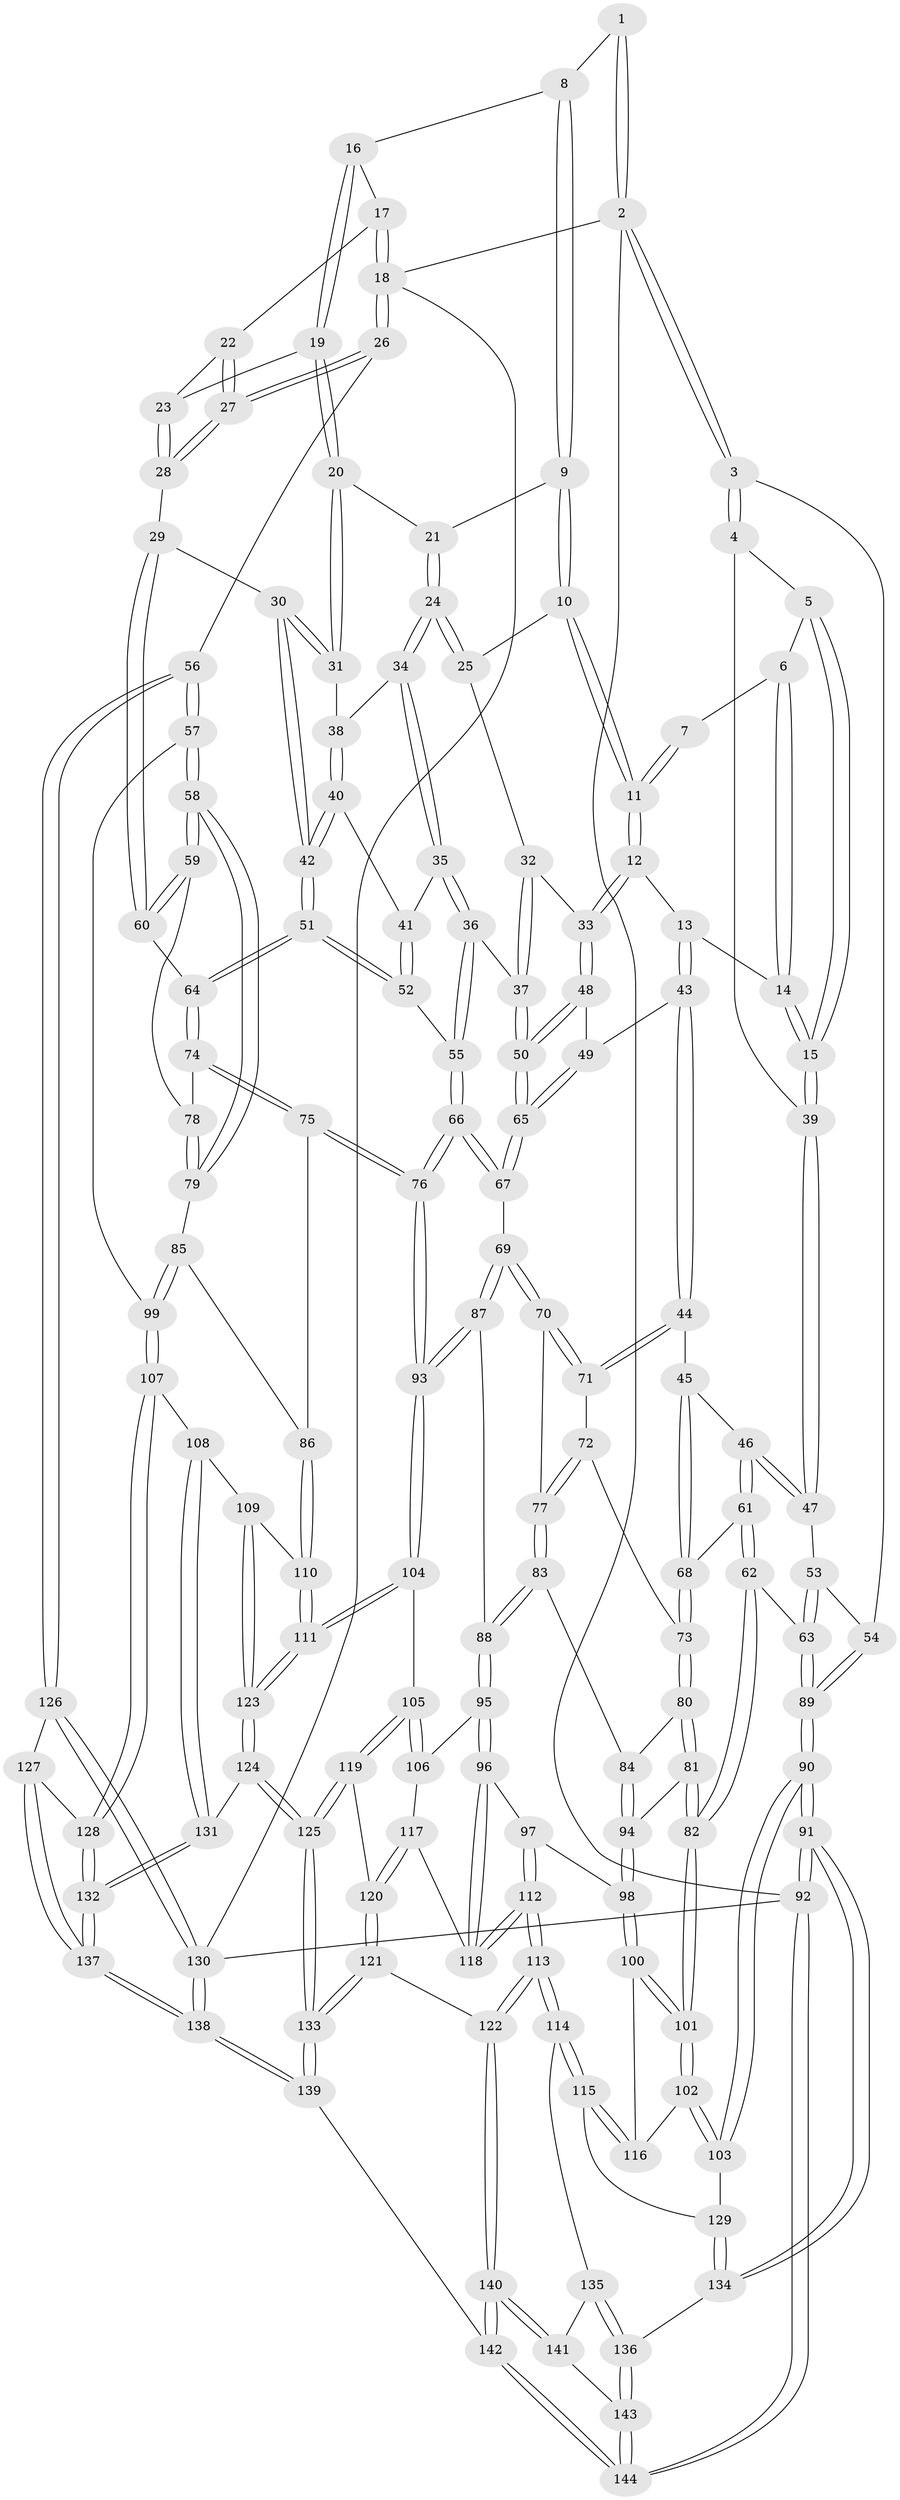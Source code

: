 // Generated by graph-tools (version 1.1) at 2025/38/03/09/25 02:38:32]
// undirected, 144 vertices, 357 edges
graph export_dot {
graph [start="1"]
  node [color=gray90,style=filled];
  1 [pos="+0.34468549632342493+0"];
  2 [pos="+0+0"];
  3 [pos="+0+0"];
  4 [pos="+0+0"];
  5 [pos="+0.15199641005460893+0.06813638069147007"];
  6 [pos="+0.2571219359690525+0.006648561015074545"];
  7 [pos="+0.31166187952824514+0"];
  8 [pos="+0.5633390535075702+0"];
  9 [pos="+0.5709599667486661+0"];
  10 [pos="+0.49183949481564165+0.10893644468617719"];
  11 [pos="+0.3685528786866965+0.18157436392153914"];
  12 [pos="+0.3550531376945091+0.20506186949212157"];
  13 [pos="+0.2765833371849232+0.22016584497016076"];
  14 [pos="+0.23997653167966948+0.21142449979849365"];
  15 [pos="+0.17766460311479174+0.2236986557662644"];
  16 [pos="+0.8232593949721184+0"];
  17 [pos="+1+0"];
  18 [pos="+1+0"];
  19 [pos="+0.8121680394738829+0.14726800427914277"];
  20 [pos="+0.765207888848699+0.16950942197083507"];
  21 [pos="+0.6403413290950175+0.07029328146845315"];
  22 [pos="+0.9034273964712672+0.1437903566716244"];
  23 [pos="+0.870162660751679+0.15394967240731985"];
  24 [pos="+0.5994733692062345+0.2252666252064278"];
  25 [pos="+0.5257809964279097+0.20304938711093484"];
  26 [pos="+1+0.2879743990034038"];
  27 [pos="+1+0.26626994351682587"];
  28 [pos="+0.8961270607750447+0.305293645146491"];
  29 [pos="+0.8887962354741742+0.3110293241872085"];
  30 [pos="+0.8112931194601729+0.3222243954277483"];
  31 [pos="+0.7539751127522699+0.20876261546000968"];
  32 [pos="+0.5099102773909099+0.2236975093712859"];
  33 [pos="+0.4064877367480992+0.26168093000462633"];
  34 [pos="+0.6100480376118248+0.24305087972138478"];
  35 [pos="+0.5701837918862417+0.3189743188290671"];
  36 [pos="+0.5365107603704382+0.3515148508489181"];
  37 [pos="+0.5341600829394016+0.352157041629514"];
  38 [pos="+0.680839512530357+0.2537576973414371"];
  39 [pos="+0.14593599651212183+0.24187742711442822"];
  40 [pos="+0.681660578819941+0.285736209783207"];
  41 [pos="+0.6671649388521655+0.3340935461283484"];
  42 [pos="+0.7812639361676169+0.37469594948096563"];
  43 [pos="+0.30314302923252157+0.389169198552013"];
  44 [pos="+0.30093858729549977+0.39148780291357327"];
  45 [pos="+0.2519608551738911+0.3928243210585674"];
  46 [pos="+0.18931839741405093+0.3667436814648281"];
  47 [pos="+0.13169094211955026+0.2758274264478725"];
  48 [pos="+0.41393015621896195+0.28327179358151483"];
  49 [pos="+0.34802390579874837+0.38192533267148554"];
  50 [pos="+0.510275715597689+0.36605090559143505"];
  51 [pos="+0.777438156216044+0.3853761590890836"];
  52 [pos="+0.6817732457125231+0.3851130447014499"];
  53 [pos="+0.12807297540936244+0.27851532671433127"];
  54 [pos="+0+0.28917604715103623"];
  55 [pos="+0.6497000341647714+0.4113880976020979"];
  56 [pos="+1+0.541086062356484"];
  57 [pos="+1+0.5436474786542512"];
  58 [pos="+1+0.5387892464545881"];
  59 [pos="+0.9279595351010013+0.4595475513986522"];
  60 [pos="+0.9278102670866728+0.45940366382867676"];
  61 [pos="+0.1451883115785368+0.48318068110227913"];
  62 [pos="+0.006808684407534571+0.5301898502392264"];
  63 [pos="+0+0.5206117055244032"];
  64 [pos="+0.7854783538735061+0.4089495571505112"];
  65 [pos="+0.47621232776338385+0.45819724882316304"];
  66 [pos="+0.632316468554907+0.5884072139282083"];
  67 [pos="+0.477423002403278+0.4781266447999966"];
  68 [pos="+0.20052582815104936+0.4918093532814165"];
  69 [pos="+0.47528894176214453+0.4796063765769909"];
  70 [pos="+0.4077768075436754+0.4847868364203996"];
  71 [pos="+0.3049748365450855+0.4479756793856993"];
  72 [pos="+0.2937787787846824+0.47956670013257613"];
  73 [pos="+0.22329233821525638+0.5059710732730777"];
  74 [pos="+0.7617785392864611+0.49261312644545335"];
  75 [pos="+0.680564625214989+0.5894279003058989"];
  76 [pos="+0.6364904842789825+0.5947299277360943"];
  77 [pos="+0.3230359635867548+0.526018913255669"];
  78 [pos="+0.8497073930519207+0.5136844602147116"];
  79 [pos="+0.849090835740625+0.5922236031230124"];
  80 [pos="+0.23638276577807837+0.5592325653731505"];
  81 [pos="+0.17504261709799718+0.610042044581922"];
  82 [pos="+0.10611143612555071+0.6276643740637893"];
  83 [pos="+0.3219394161763689+0.5728035247216042"];
  84 [pos="+0.26533638270264476+0.5751476844100339"];
  85 [pos="+0.8345424684017383+0.6037362393526309"];
  86 [pos="+0.7267328185250637+0.6093253477540459"];
  87 [pos="+0.3782865655404394+0.625784978256285"];
  88 [pos="+0.3764443392723985+0.6270921135988418"];
  89 [pos="+0+0.529488653076426"];
  90 [pos="+0+0.9876050506706213"];
  91 [pos="+0+1"];
  92 [pos="+0+1"];
  93 [pos="+0.6134020342063149+0.6437412199031001"];
  94 [pos="+0.2513900034183065+0.6457305413885074"];
  95 [pos="+0.370103522689435+0.6516077495861454"];
  96 [pos="+0.36584900875857795+0.6615900543810893"];
  97 [pos="+0.2840930468256486+0.6846366609992796"];
  98 [pos="+0.2721693053752182+0.6854146848116112"];
  99 [pos="+0.9019144278295529+0.7207850118934853"];
  100 [pos="+0.26200764712262187+0.6937244639885991"];
  101 [pos="+0.12646496846310157+0.6956952924016974"];
  102 [pos="+0.1215451702123786+0.732153533708944"];
  103 [pos="+0.10638565838011972+0.7893753543923456"];
  104 [pos="+0.6110965465207591+0.6543095238218123"];
  105 [pos="+0.5812443308448801+0.6874139152911358"];
  106 [pos="+0.5112597539053223+0.696178050294094"];
  107 [pos="+0.881693616693713+0.7554965907736321"];
  108 [pos="+0.869035552504412+0.7593726368230288"];
  109 [pos="+0.8244463066543877+0.7374651639590173"];
  110 [pos="+0.800721395637639+0.723677954353957"];
  111 [pos="+0.690685477695495+0.7867037841696933"];
  112 [pos="+0.3319493262039161+0.8403258764155691"];
  113 [pos="+0.3316871684457797+0.8411533238991844"];
  114 [pos="+0.3234042203491232+0.8425801408725263"];
  115 [pos="+0.2541932671741281+0.8027000703042887"];
  116 [pos="+0.24993638255820277+0.7503465634770573"];
  117 [pos="+0.41572116481464444+0.7340313547480991"];
  118 [pos="+0.38751985109055814+0.7234604614235675"];
  119 [pos="+0.541749350431472+0.7731235081111109"];
  120 [pos="+0.487485760535499+0.8060547631254549"];
  121 [pos="+0.45810952737909294+0.8655950420623509"];
  122 [pos="+0.3812288299500138+0.8726048834039022"];
  123 [pos="+0.6989488364610859+0.8315723319451954"];
  124 [pos="+0.7005217897502051+0.8436661995229563"];
  125 [pos="+0.6402579939763965+0.9190268064909265"];
  126 [pos="+1+0.8361682452215823"];
  127 [pos="+1+0.8598529695304179"];
  128 [pos="+0.9678247508847792+0.8421660196946796"];
  129 [pos="+0.14931190172725248+0.8188328741258435"];
  130 [pos="+1+1"];
  131 [pos="+0.8059736088327728+0.85410094709522"];
  132 [pos="+0.8444385012108677+0.9317771441383647"];
  133 [pos="+0.60482488753537+1"];
  134 [pos="+0.17905953821686557+0.9069899760982291"];
  135 [pos="+0.31453849799206673+0.8531260286538029"];
  136 [pos="+0.21193298664135746+0.9342389834957676"];
  137 [pos="+0.8469671917310819+1"];
  138 [pos="+0.8120163787869152+1"];
  139 [pos="+0.6193741399326673+1"];
  140 [pos="+0.37503440462069937+0.9991105582232476"];
  141 [pos="+0.30286785677411815+0.9599888610514086"];
  142 [pos="+0.44303198754455897+1"];
  143 [pos="+0.21936702633873212+0.9777201819226979"];
  144 [pos="+0.16265092388861585+1"];
  1 -- 2;
  1 -- 2;
  1 -- 8;
  2 -- 3;
  2 -- 3;
  2 -- 18;
  2 -- 92;
  3 -- 4;
  3 -- 4;
  3 -- 54;
  4 -- 5;
  4 -- 39;
  5 -- 6;
  5 -- 15;
  5 -- 15;
  6 -- 7;
  6 -- 14;
  6 -- 14;
  7 -- 11;
  7 -- 11;
  8 -- 9;
  8 -- 9;
  8 -- 16;
  9 -- 10;
  9 -- 10;
  9 -- 21;
  10 -- 11;
  10 -- 11;
  10 -- 25;
  11 -- 12;
  11 -- 12;
  12 -- 13;
  12 -- 33;
  12 -- 33;
  13 -- 14;
  13 -- 43;
  13 -- 43;
  14 -- 15;
  14 -- 15;
  15 -- 39;
  15 -- 39;
  16 -- 17;
  16 -- 19;
  16 -- 19;
  17 -- 18;
  17 -- 18;
  17 -- 22;
  18 -- 26;
  18 -- 26;
  18 -- 130;
  19 -- 20;
  19 -- 20;
  19 -- 23;
  20 -- 21;
  20 -- 31;
  20 -- 31;
  21 -- 24;
  21 -- 24;
  22 -- 23;
  22 -- 27;
  22 -- 27;
  23 -- 28;
  23 -- 28;
  24 -- 25;
  24 -- 25;
  24 -- 34;
  24 -- 34;
  25 -- 32;
  26 -- 27;
  26 -- 27;
  26 -- 56;
  27 -- 28;
  27 -- 28;
  28 -- 29;
  29 -- 30;
  29 -- 60;
  29 -- 60;
  30 -- 31;
  30 -- 31;
  30 -- 42;
  30 -- 42;
  31 -- 38;
  32 -- 33;
  32 -- 37;
  32 -- 37;
  33 -- 48;
  33 -- 48;
  34 -- 35;
  34 -- 35;
  34 -- 38;
  35 -- 36;
  35 -- 36;
  35 -- 41;
  36 -- 37;
  36 -- 55;
  36 -- 55;
  37 -- 50;
  37 -- 50;
  38 -- 40;
  38 -- 40;
  39 -- 47;
  39 -- 47;
  40 -- 41;
  40 -- 42;
  40 -- 42;
  41 -- 52;
  41 -- 52;
  42 -- 51;
  42 -- 51;
  43 -- 44;
  43 -- 44;
  43 -- 49;
  44 -- 45;
  44 -- 71;
  44 -- 71;
  45 -- 46;
  45 -- 68;
  45 -- 68;
  46 -- 47;
  46 -- 47;
  46 -- 61;
  46 -- 61;
  47 -- 53;
  48 -- 49;
  48 -- 50;
  48 -- 50;
  49 -- 65;
  49 -- 65;
  50 -- 65;
  50 -- 65;
  51 -- 52;
  51 -- 52;
  51 -- 64;
  51 -- 64;
  52 -- 55;
  53 -- 54;
  53 -- 63;
  53 -- 63;
  54 -- 89;
  54 -- 89;
  55 -- 66;
  55 -- 66;
  56 -- 57;
  56 -- 57;
  56 -- 126;
  56 -- 126;
  57 -- 58;
  57 -- 58;
  57 -- 99;
  58 -- 59;
  58 -- 59;
  58 -- 79;
  58 -- 79;
  59 -- 60;
  59 -- 60;
  59 -- 78;
  60 -- 64;
  61 -- 62;
  61 -- 62;
  61 -- 68;
  62 -- 63;
  62 -- 82;
  62 -- 82;
  63 -- 89;
  63 -- 89;
  64 -- 74;
  64 -- 74;
  65 -- 67;
  65 -- 67;
  66 -- 67;
  66 -- 67;
  66 -- 76;
  66 -- 76;
  67 -- 69;
  68 -- 73;
  68 -- 73;
  69 -- 70;
  69 -- 70;
  69 -- 87;
  69 -- 87;
  70 -- 71;
  70 -- 71;
  70 -- 77;
  71 -- 72;
  72 -- 73;
  72 -- 77;
  72 -- 77;
  73 -- 80;
  73 -- 80;
  74 -- 75;
  74 -- 75;
  74 -- 78;
  75 -- 76;
  75 -- 76;
  75 -- 86;
  76 -- 93;
  76 -- 93;
  77 -- 83;
  77 -- 83;
  78 -- 79;
  78 -- 79;
  79 -- 85;
  80 -- 81;
  80 -- 81;
  80 -- 84;
  81 -- 82;
  81 -- 82;
  81 -- 94;
  82 -- 101;
  82 -- 101;
  83 -- 84;
  83 -- 88;
  83 -- 88;
  84 -- 94;
  84 -- 94;
  85 -- 86;
  85 -- 99;
  85 -- 99;
  86 -- 110;
  86 -- 110;
  87 -- 88;
  87 -- 93;
  87 -- 93;
  88 -- 95;
  88 -- 95;
  89 -- 90;
  89 -- 90;
  90 -- 91;
  90 -- 91;
  90 -- 103;
  90 -- 103;
  91 -- 92;
  91 -- 92;
  91 -- 134;
  91 -- 134;
  92 -- 144;
  92 -- 144;
  92 -- 130;
  93 -- 104;
  93 -- 104;
  94 -- 98;
  94 -- 98;
  95 -- 96;
  95 -- 96;
  95 -- 106;
  96 -- 97;
  96 -- 118;
  96 -- 118;
  97 -- 98;
  97 -- 112;
  97 -- 112;
  98 -- 100;
  98 -- 100;
  99 -- 107;
  99 -- 107;
  100 -- 101;
  100 -- 101;
  100 -- 116;
  101 -- 102;
  101 -- 102;
  102 -- 103;
  102 -- 103;
  102 -- 116;
  103 -- 129;
  104 -- 105;
  104 -- 111;
  104 -- 111;
  105 -- 106;
  105 -- 106;
  105 -- 119;
  105 -- 119;
  106 -- 117;
  107 -- 108;
  107 -- 128;
  107 -- 128;
  108 -- 109;
  108 -- 131;
  108 -- 131;
  109 -- 110;
  109 -- 123;
  109 -- 123;
  110 -- 111;
  110 -- 111;
  111 -- 123;
  111 -- 123;
  112 -- 113;
  112 -- 113;
  112 -- 118;
  112 -- 118;
  113 -- 114;
  113 -- 114;
  113 -- 122;
  113 -- 122;
  114 -- 115;
  114 -- 115;
  114 -- 135;
  115 -- 116;
  115 -- 116;
  115 -- 129;
  117 -- 118;
  117 -- 120;
  117 -- 120;
  119 -- 120;
  119 -- 125;
  119 -- 125;
  120 -- 121;
  120 -- 121;
  121 -- 122;
  121 -- 133;
  121 -- 133;
  122 -- 140;
  122 -- 140;
  123 -- 124;
  123 -- 124;
  124 -- 125;
  124 -- 125;
  124 -- 131;
  125 -- 133;
  125 -- 133;
  126 -- 127;
  126 -- 130;
  126 -- 130;
  127 -- 128;
  127 -- 137;
  127 -- 137;
  128 -- 132;
  128 -- 132;
  129 -- 134;
  129 -- 134;
  130 -- 138;
  130 -- 138;
  131 -- 132;
  131 -- 132;
  132 -- 137;
  132 -- 137;
  133 -- 139;
  133 -- 139;
  134 -- 136;
  135 -- 136;
  135 -- 136;
  135 -- 141;
  136 -- 143;
  136 -- 143;
  137 -- 138;
  137 -- 138;
  138 -- 139;
  138 -- 139;
  139 -- 142;
  140 -- 141;
  140 -- 141;
  140 -- 142;
  140 -- 142;
  141 -- 143;
  142 -- 144;
  142 -- 144;
  143 -- 144;
  143 -- 144;
}
